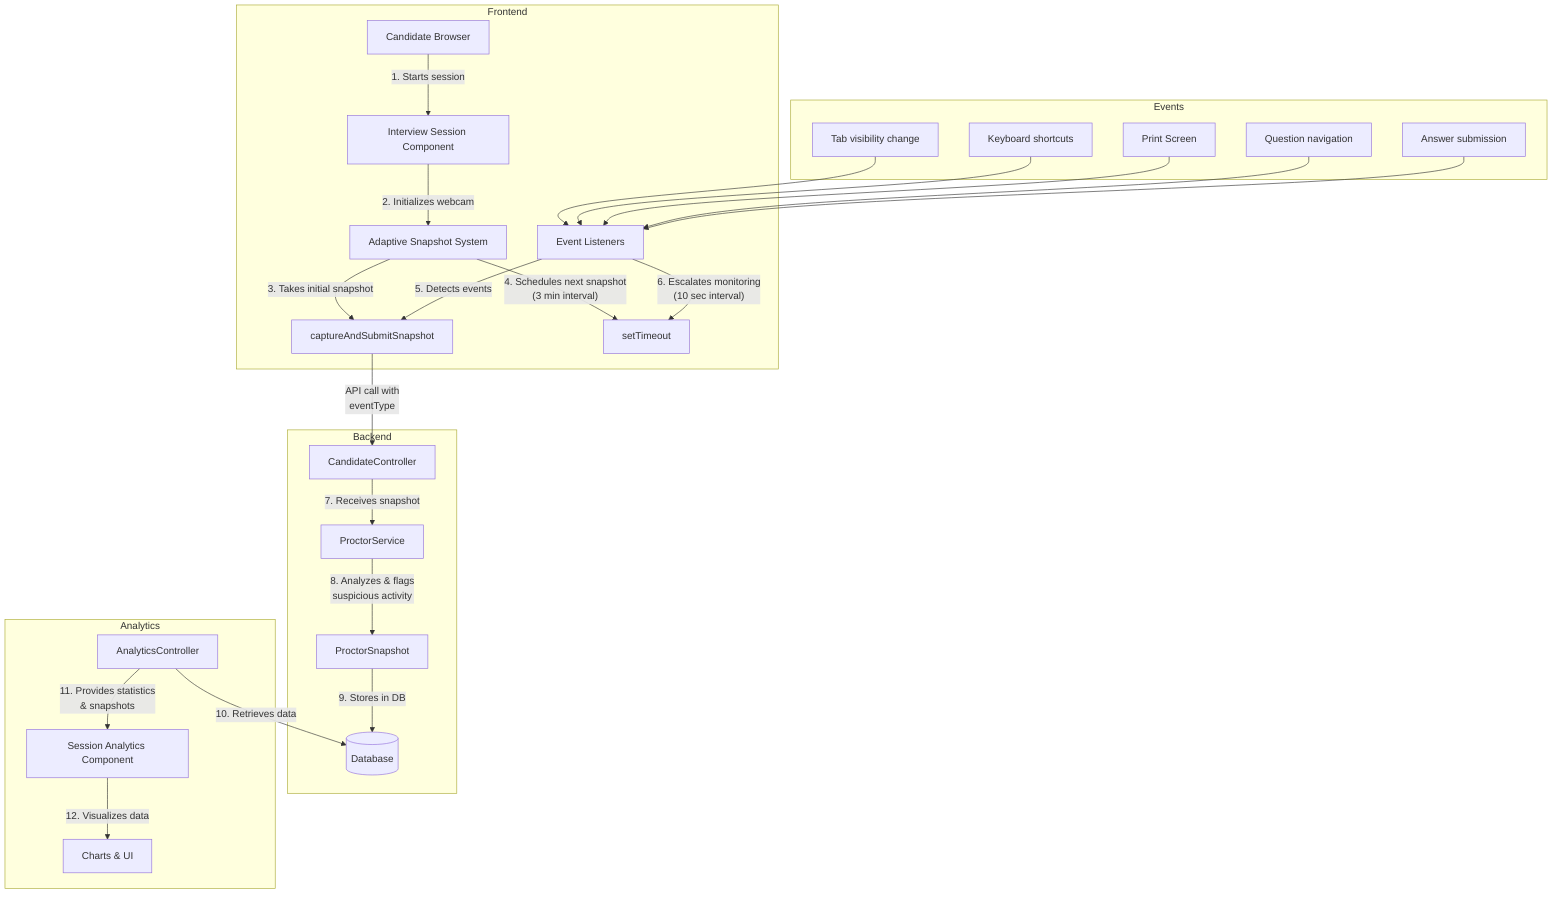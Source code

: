 flowchart TD
    subgraph "Frontend"
        A[Candidate Browser] --> |"1. Starts session"| B[Interview Session Component]
        B --> |"2. Initializes webcam"| C[Adaptive Snapshot System]
        C --> |"3. Takes initial snapshot"| D[captureAndSubmitSnapshot]
        C --> |"4. Schedules next snapshot<br/>(3 min interval)"| E[setTimeout]
        F[Event Listeners] --> |"5. Detects events"| D
        F --> |"6. Escalates monitoring<br/>(10 sec interval)"| E
    end
    
    subgraph "Events"
        G[Tab visibility change]
        H[Keyboard shortcuts]
        I[Print Screen]
        J[Question navigation]
        K[Answer submission]
    end
    
    G --> F
    H --> F
    I --> F
    J --> F
    K --> F
    
    subgraph "Backend"
        L[CandidateController] --> |"7. Receives snapshot"| M[ProctorService]
        M --> |"8. Analyzes & flags<br/>suspicious activity"| N[ProctorSnapshot]
        N --> |"9. Stores in DB"| O[(Database)]
    end
    
    D --> |"API call with<br/>eventType"| L
    
    subgraph "Analytics"
        P[AnalyticsController] --> |"10. Retrieves data"| O
        P --> |"11. Provides statistics<br/>& snapshots"| Q[Session Analytics Component]
        Q --> |"12. Visualizes data"| R[Charts & UI]
    end